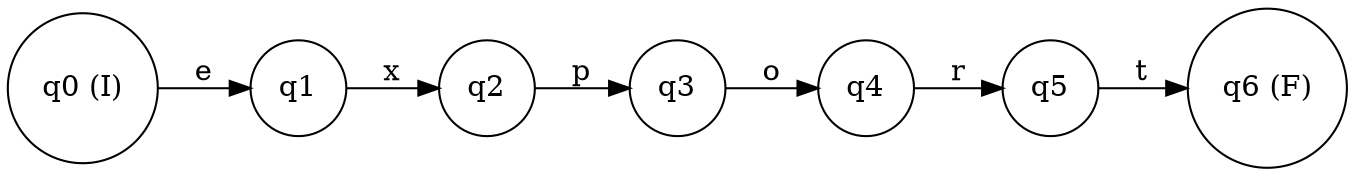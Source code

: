 digraph finite_state_machine {
rankdir=LR;
node [shape = circle];
q0 [label="q0 (I)"];
q1 [label="q1"];
q2 [label="q2"];
q3 [label="q3"];
q4 [label="q4"];
q5 [label="q5"];
q6 [label="q6 (F)"];
q0 -> q1 [label="e"];
q1 -> q2 [label="x"];
q2 -> q3 [label="p"];
q3 -> q4 [label="o"];
q4 -> q5 [label="r"];
q5 -> q6 [label="t"];
}
